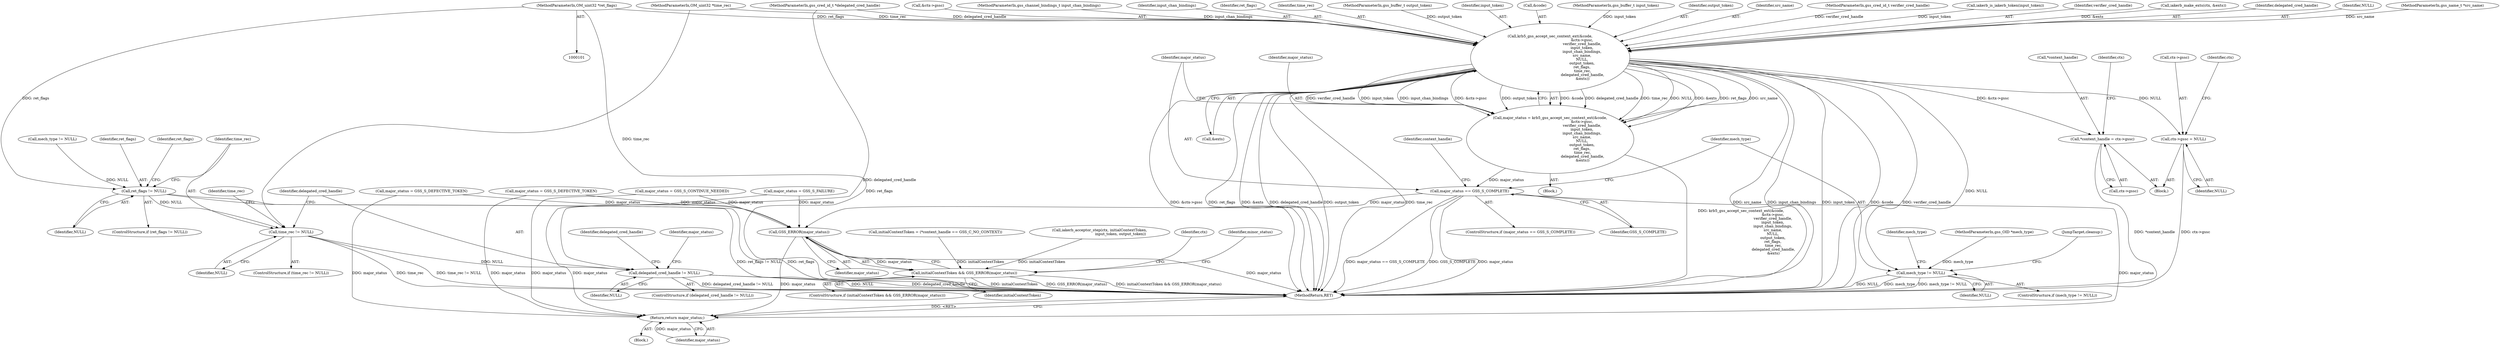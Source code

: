 digraph "0_krb5_e04f0283516e80d2f93366e0d479d13c9b5c8c2a_1@pointer" {
"1000110" [label="(MethodParameterIn,OM_uint32 *ret_flags)"];
"1000217" [label="(Call,ret_flags != NULL)"];
"1000225" [label="(Call,time_rec != NULL)"];
"1000233" [label="(Call,delegated_cred_handle != NULL)"];
"1000252" [label="(Call,krb5_gss_accept_sec_context_ext(&code,\n                                                       &ctx->gssc,\n                                                       verifier_cred_handle,\n                                                       input_token,\n                                                       input_chan_bindings,\n                                                       src_name,\n                                                       NULL,\n                                                       output_token,\n                                                       ret_flags,\n                                                        time_rec,\n                                                        delegated_cred_handle,\n                                                        &exts))"];
"1000250" [label="(Call,major_status = krb5_gss_accept_sec_context_ext(&code,\n                                                       &ctx->gssc,\n                                                       verifier_cred_handle,\n                                                       input_token,\n                                                       input_chan_bindings,\n                                                       src_name,\n                                                       NULL,\n                                                       output_token,\n                                                       ret_flags,\n                                                        time_rec,\n                                                        delegated_cred_handle,\n                                                        &exts))"];
"1000271" [label="(Call,major_status == GSS_S_COMPLETE)"];
"1000302" [label="(Call,GSS_ERROR(major_status))"];
"1000300" [label="(Call,initialContextToken && GSS_ERROR(major_status))"];
"1000315" [label="(Return,return major_status;)"];
"1000275" [label="(Call,*context_handle = ctx->gssc)"];
"1000281" [label="(Call,ctx->gssc = NULL)"];
"1000289" [label="(Call,mech_type != NULL)"];
"1000285" [label="(Identifier,NULL)"];
"1000110" [label="(MethodParameterIn,OM_uint32 *ret_flags)"];
"1000246" [label="(Call,iakerb_make_exts(ctx, &exts))"];
"1000291" [label="(Identifier,NULL)"];
"1000250" [label="(Call,major_status = krb5_gss_accept_sec_context_ext(&code,\n                                                       &ctx->gssc,\n                                                       verifier_cred_handle,\n                                                       input_token,\n                                                       input_chan_bindings,\n                                                       src_name,\n                                                       NULL,\n                                                       output_token,\n                                                       ret_flags,\n                                                        time_rec,\n                                                        delegated_cred_handle,\n                                                        &exts))"];
"1000277" [label="(Identifier,context_handle)"];
"1000238" [label="(Identifier,delegated_cred_handle)"];
"1000267" [label="(Identifier,delegated_cred_handle)"];
"1000251" [label="(Identifier,major_status)"];
"1000113" [label="(Block,)"];
"1000241" [label="(Identifier,major_status)"];
"1000227" [label="(Identifier,NULL)"];
"1000178" [label="(Call,major_status = GSS_S_DEFECTIVE_TOKEN)"];
"1000282" [label="(Call,ctx->gssc)"];
"1000263" [label="(Identifier,NULL)"];
"1000273" [label="(Identifier,GSS_S_COMPLETE)"];
"1000112" [label="(MethodParameterIn,gss_cred_id_t *delegated_cred_handle)"];
"1000276" [label="(Call,*context_handle)"];
"1000232" [label="(ControlStructure,if (delegated_cred_handle != NULL))"];
"1000107" [label="(MethodParameterIn,gss_name_t *src_name)"];
"1000283" [label="(Identifier,ctx)"];
"1000288" [label="(ControlStructure,if (mech_type != NULL))"];
"1000270" [label="(ControlStructure,if (major_status == GSS_S_COMPLETE))"];
"1000207" [label="(Call,mech_type != NULL)"];
"1000224" [label="(ControlStructure,if (time_rec != NULL))"];
"1000252" [label="(Call,krb5_gss_accept_sec_context_ext(&code,\n                                                       &ctx->gssc,\n                                                       verifier_cred_handle,\n                                                       input_token,\n                                                       input_chan_bindings,\n                                                       src_name,\n                                                       NULL,\n                                                       output_token,\n                                                       ret_flags,\n                                                        time_rec,\n                                                        delegated_cred_handle,\n                                                        &exts))"];
"1000255" [label="(Call,&ctx->gssc)"];
"1000106" [label="(MethodParameterIn,gss_channel_bindings_t input_chan_bindings)"];
"1000281" [label="(Call,ctx->gssc = NULL)"];
"1000261" [label="(Identifier,input_chan_bindings)"];
"1000225" [label="(Call,time_rec != NULL)"];
"1000233" [label="(Call,delegated_cred_handle != NULL)"];
"1000275" [label="(Call,*context_handle = ctx->gssc)"];
"1000235" [label="(Identifier,NULL)"];
"1000265" [label="(Identifier,ret_flags)"];
"1000218" [label="(Identifier,ret_flags)"];
"1000303" [label="(Identifier,major_status)"];
"1000289" [label="(Call,mech_type != NULL)"];
"1000216" [label="(ControlStructure,if (ret_flags != NULL))"];
"1000266" [label="(Identifier,time_rec)"];
"1000109" [label="(MethodParameterIn,gss_buffer_t output_token)"];
"1000271" [label="(Call,major_status == GSS_S_COMPLETE)"];
"1000306" [label="(Identifier,ctx)"];
"1000219" [label="(Identifier,NULL)"];
"1000222" [label="(Identifier,ret_flags)"];
"1000315" [label="(Return,return major_status;)"];
"1000302" [label="(Call,GSS_ERROR(major_status))"];
"1000161" [label="(Call,major_status = GSS_S_DEFECTIVE_TOKEN)"];
"1000111" [label="(MethodParameterIn,OM_uint32 *time_rec)"];
"1000260" [label="(Identifier,input_token)"];
"1000115" [label="(Call,major_status = GSS_S_FAILURE)"];
"1000287" [label="(Identifier,ctx)"];
"1000301" [label="(Identifier,initialContextToken)"];
"1000300" [label="(Call,initialContextToken && GSS_ERROR(major_status))"];
"1000253" [label="(Call,&code)"];
"1000272" [label="(Identifier,major_status)"];
"1000105" [label="(MethodParameterIn,gss_buffer_t input_token)"];
"1000244" [label="(Block,)"];
"1000294" [label="(Identifier,mech_type)"];
"1000313" [label="(Identifier,minor_status)"];
"1000217" [label="(Call,ret_flags != NULL)"];
"1000234" [label="(Identifier,delegated_cred_handle)"];
"1000240" [label="(Call,major_status = GSS_S_CONTINUE_NEEDED)"];
"1000230" [label="(Identifier,time_rec)"];
"1000268" [label="(Call,&exts)"];
"1000264" [label="(Identifier,output_token)"];
"1000262" [label="(Identifier,src_name)"];
"1000121" [label="(Call,initialContextToken = (*context_handle == GSS_C_NO_CONTEXT))"];
"1000104" [label="(MethodParameterIn,gss_cred_id_t verifier_cred_handle)"];
"1000278" [label="(Call,ctx->gssc)"];
"1000316" [label="(Identifier,major_status)"];
"1000108" [label="(MethodParameterIn,gss_OID *mech_type)"];
"1000167" [label="(Call,iakerb_acceptor_step(ctx, initialContextToken,\n                                    input_token, output_token))"];
"1000298" [label="(JumpTarget,cleanup:)"];
"1000299" [label="(ControlStructure,if (initialContextToken && GSS_ERROR(major_status)))"];
"1000317" [label="(MethodReturn,RET)"];
"1000148" [label="(Call,iakerb_is_iakerb_token(input_token))"];
"1000259" [label="(Identifier,verifier_cred_handle)"];
"1000274" [label="(Block,)"];
"1000226" [label="(Identifier,time_rec)"];
"1000290" [label="(Identifier,mech_type)"];
"1000110" -> "1000101"  [label="AST: "];
"1000110" -> "1000317"  [label="DDG: ret_flags"];
"1000110" -> "1000217"  [label="DDG: ret_flags"];
"1000110" -> "1000252"  [label="DDG: ret_flags"];
"1000217" -> "1000216"  [label="AST: "];
"1000217" -> "1000219"  [label="CFG: "];
"1000218" -> "1000217"  [label="AST: "];
"1000219" -> "1000217"  [label="AST: "];
"1000222" -> "1000217"  [label="CFG: "];
"1000226" -> "1000217"  [label="CFG: "];
"1000217" -> "1000317"  [label="DDG: ret_flags != NULL"];
"1000217" -> "1000317"  [label="DDG: ret_flags"];
"1000207" -> "1000217"  [label="DDG: NULL"];
"1000217" -> "1000225"  [label="DDG: NULL"];
"1000225" -> "1000224"  [label="AST: "];
"1000225" -> "1000227"  [label="CFG: "];
"1000226" -> "1000225"  [label="AST: "];
"1000227" -> "1000225"  [label="AST: "];
"1000230" -> "1000225"  [label="CFG: "];
"1000234" -> "1000225"  [label="CFG: "];
"1000225" -> "1000317"  [label="DDG: time_rec != NULL"];
"1000225" -> "1000317"  [label="DDG: time_rec"];
"1000111" -> "1000225"  [label="DDG: time_rec"];
"1000225" -> "1000233"  [label="DDG: NULL"];
"1000233" -> "1000232"  [label="AST: "];
"1000233" -> "1000235"  [label="CFG: "];
"1000234" -> "1000233"  [label="AST: "];
"1000235" -> "1000233"  [label="AST: "];
"1000238" -> "1000233"  [label="CFG: "];
"1000241" -> "1000233"  [label="CFG: "];
"1000233" -> "1000317"  [label="DDG: delegated_cred_handle != NULL"];
"1000233" -> "1000317"  [label="DDG: NULL"];
"1000233" -> "1000317"  [label="DDG: delegated_cred_handle"];
"1000112" -> "1000233"  [label="DDG: delegated_cred_handle"];
"1000252" -> "1000250"  [label="AST: "];
"1000252" -> "1000268"  [label="CFG: "];
"1000253" -> "1000252"  [label="AST: "];
"1000255" -> "1000252"  [label="AST: "];
"1000259" -> "1000252"  [label="AST: "];
"1000260" -> "1000252"  [label="AST: "];
"1000261" -> "1000252"  [label="AST: "];
"1000262" -> "1000252"  [label="AST: "];
"1000263" -> "1000252"  [label="AST: "];
"1000264" -> "1000252"  [label="AST: "];
"1000265" -> "1000252"  [label="AST: "];
"1000266" -> "1000252"  [label="AST: "];
"1000267" -> "1000252"  [label="AST: "];
"1000268" -> "1000252"  [label="AST: "];
"1000250" -> "1000252"  [label="CFG: "];
"1000252" -> "1000317"  [label="DDG: verifier_cred_handle"];
"1000252" -> "1000317"  [label="DDG: input_token"];
"1000252" -> "1000317"  [label="DDG: &code"];
"1000252" -> "1000317"  [label="DDG: &ctx->gssc"];
"1000252" -> "1000317"  [label="DDG: ret_flags"];
"1000252" -> "1000317"  [label="DDG: &exts"];
"1000252" -> "1000317"  [label="DDG: delegated_cred_handle"];
"1000252" -> "1000317"  [label="DDG: output_token"];
"1000252" -> "1000317"  [label="DDG: time_rec"];
"1000252" -> "1000317"  [label="DDG: src_name"];
"1000252" -> "1000317"  [label="DDG: input_chan_bindings"];
"1000252" -> "1000250"  [label="DDG: &code"];
"1000252" -> "1000250"  [label="DDG: delegated_cred_handle"];
"1000252" -> "1000250"  [label="DDG: time_rec"];
"1000252" -> "1000250"  [label="DDG: NULL"];
"1000252" -> "1000250"  [label="DDG: &exts"];
"1000252" -> "1000250"  [label="DDG: ret_flags"];
"1000252" -> "1000250"  [label="DDG: src_name"];
"1000252" -> "1000250"  [label="DDG: verifier_cred_handle"];
"1000252" -> "1000250"  [label="DDG: input_token"];
"1000252" -> "1000250"  [label="DDG: input_chan_bindings"];
"1000252" -> "1000250"  [label="DDG: &ctx->gssc"];
"1000252" -> "1000250"  [label="DDG: output_token"];
"1000104" -> "1000252"  [label="DDG: verifier_cred_handle"];
"1000148" -> "1000252"  [label="DDG: input_token"];
"1000105" -> "1000252"  [label="DDG: input_token"];
"1000106" -> "1000252"  [label="DDG: input_chan_bindings"];
"1000107" -> "1000252"  [label="DDG: src_name"];
"1000109" -> "1000252"  [label="DDG: output_token"];
"1000111" -> "1000252"  [label="DDG: time_rec"];
"1000112" -> "1000252"  [label="DDG: delegated_cred_handle"];
"1000246" -> "1000252"  [label="DDG: &exts"];
"1000252" -> "1000275"  [label="DDG: &ctx->gssc"];
"1000252" -> "1000281"  [label="DDG: NULL"];
"1000252" -> "1000289"  [label="DDG: NULL"];
"1000250" -> "1000244"  [label="AST: "];
"1000251" -> "1000250"  [label="AST: "];
"1000272" -> "1000250"  [label="CFG: "];
"1000250" -> "1000317"  [label="DDG: krb5_gss_accept_sec_context_ext(&code,\n                                                       &ctx->gssc,\n                                                       verifier_cred_handle,\n                                                       input_token,\n                                                       input_chan_bindings,\n                                                       src_name,\n                                                       NULL,\n                                                       output_token,\n                                                       ret_flags,\n                                                        time_rec,\n                                                        delegated_cred_handle,\n                                                        &exts)"];
"1000250" -> "1000271"  [label="DDG: major_status"];
"1000271" -> "1000270"  [label="AST: "];
"1000271" -> "1000273"  [label="CFG: "];
"1000272" -> "1000271"  [label="AST: "];
"1000273" -> "1000271"  [label="AST: "];
"1000277" -> "1000271"  [label="CFG: "];
"1000290" -> "1000271"  [label="CFG: "];
"1000271" -> "1000317"  [label="DDG: GSS_S_COMPLETE"];
"1000271" -> "1000317"  [label="DDG: major_status"];
"1000271" -> "1000317"  [label="DDG: major_status == GSS_S_COMPLETE"];
"1000271" -> "1000302"  [label="DDG: major_status"];
"1000271" -> "1000315"  [label="DDG: major_status"];
"1000302" -> "1000300"  [label="AST: "];
"1000302" -> "1000303"  [label="CFG: "];
"1000303" -> "1000302"  [label="AST: "];
"1000300" -> "1000302"  [label="CFG: "];
"1000302" -> "1000317"  [label="DDG: major_status"];
"1000302" -> "1000300"  [label="DDG: major_status"];
"1000178" -> "1000302"  [label="DDG: major_status"];
"1000115" -> "1000302"  [label="DDG: major_status"];
"1000161" -> "1000302"  [label="DDG: major_status"];
"1000240" -> "1000302"  [label="DDG: major_status"];
"1000302" -> "1000315"  [label="DDG: major_status"];
"1000300" -> "1000299"  [label="AST: "];
"1000300" -> "1000301"  [label="CFG: "];
"1000301" -> "1000300"  [label="AST: "];
"1000306" -> "1000300"  [label="CFG: "];
"1000313" -> "1000300"  [label="CFG: "];
"1000300" -> "1000317"  [label="DDG: initialContextToken"];
"1000300" -> "1000317"  [label="DDG: GSS_ERROR(major_status)"];
"1000300" -> "1000317"  [label="DDG: initialContextToken && GSS_ERROR(major_status)"];
"1000167" -> "1000300"  [label="DDG: initialContextToken"];
"1000121" -> "1000300"  [label="DDG: initialContextToken"];
"1000315" -> "1000113"  [label="AST: "];
"1000315" -> "1000316"  [label="CFG: "];
"1000316" -> "1000315"  [label="AST: "];
"1000317" -> "1000315"  [label="CFG: "];
"1000315" -> "1000317"  [label="DDG: <RET>"];
"1000316" -> "1000315"  [label="DDG: major_status"];
"1000115" -> "1000315"  [label="DDG: major_status"];
"1000178" -> "1000315"  [label="DDG: major_status"];
"1000161" -> "1000315"  [label="DDG: major_status"];
"1000240" -> "1000315"  [label="DDG: major_status"];
"1000275" -> "1000274"  [label="AST: "];
"1000275" -> "1000278"  [label="CFG: "];
"1000276" -> "1000275"  [label="AST: "];
"1000278" -> "1000275"  [label="AST: "];
"1000283" -> "1000275"  [label="CFG: "];
"1000275" -> "1000317"  [label="DDG: *context_handle"];
"1000281" -> "1000274"  [label="AST: "];
"1000281" -> "1000285"  [label="CFG: "];
"1000282" -> "1000281"  [label="AST: "];
"1000285" -> "1000281"  [label="AST: "];
"1000287" -> "1000281"  [label="CFG: "];
"1000281" -> "1000317"  [label="DDG: ctx->gssc"];
"1000289" -> "1000288"  [label="AST: "];
"1000289" -> "1000291"  [label="CFG: "];
"1000290" -> "1000289"  [label="AST: "];
"1000291" -> "1000289"  [label="AST: "];
"1000294" -> "1000289"  [label="CFG: "];
"1000298" -> "1000289"  [label="CFG: "];
"1000289" -> "1000317"  [label="DDG: NULL"];
"1000289" -> "1000317"  [label="DDG: mech_type"];
"1000289" -> "1000317"  [label="DDG: mech_type != NULL"];
"1000108" -> "1000289"  [label="DDG: mech_type"];
}
